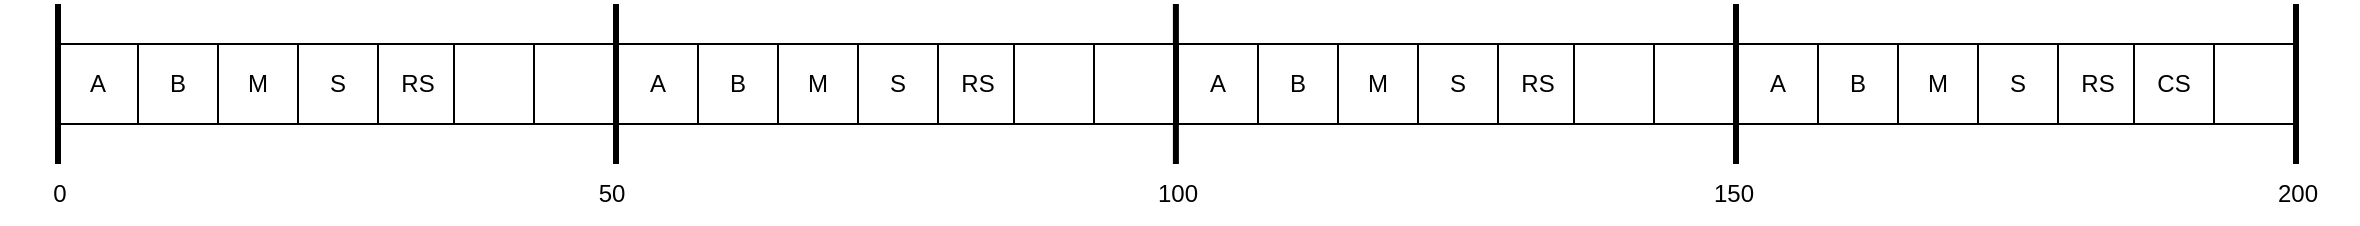 <mxfile version="20.5.1" type="device"><diagram id="0-p9OxanNakZbNzmGNpJ" name="Page-1"><mxGraphModel dx="1673" dy="842" grid="1" gridSize="10" guides="1" tooltips="1" connect="1" arrows="1" fold="1" page="1" pageScale="1" pageWidth="850" pageHeight="1100" math="0" shadow="0"><root><mxCell id="0"/><mxCell id="1" parent="0"/><mxCell id="i9zEavQtKPm1DdgbwSPk-5" value="B" style="rounded=0;whiteSpace=wrap;html=1;" parent="1" vertex="1"><mxGeometry x="119" y="320" width="40" height="40" as="geometry"/></mxCell><mxCell id="i9zEavQtKPm1DdgbwSPk-7" value="A" style="rounded=0;whiteSpace=wrap;html=1;" parent="1" vertex="1"><mxGeometry x="79" y="320" width="40" height="40" as="geometry"/></mxCell><mxCell id="i9zEavQtKPm1DdgbwSPk-9" value="" style="endArrow=none;html=1;rounded=0;strokeWidth=3;strokeColor=default;" parent="1" edge="1"><mxGeometry width="50" height="50" relative="1" as="geometry"><mxPoint x="358" y="300" as="sourcePoint"/><mxPoint x="358" y="380" as="targetPoint"/></mxGeometry></mxCell><mxCell id="i9zEavQtKPm1DdgbwSPk-13" value="50" style="text;html=1;strokeColor=none;fillColor=none;align=center;verticalAlign=middle;whiteSpace=wrap;rounded=0;" parent="1" vertex="1"><mxGeometry x="326" y="380" width="60" height="30" as="geometry"/></mxCell><mxCell id="i9zEavQtKPm1DdgbwSPk-10" value="" style="endArrow=none;html=1;rounded=0;strokeWidth=3;strokeColor=default;" parent="1" edge="1"><mxGeometry width="50" height="50" relative="1" as="geometry"><mxPoint x="637.95" y="300" as="sourcePoint"/><mxPoint x="637.95" y="380" as="targetPoint"/></mxGeometry></mxCell><mxCell id="i9zEavQtKPm1DdgbwSPk-11" value="" style="endArrow=none;html=1;rounded=0;strokeWidth=3;strokeColor=default;" parent="1" edge="1"><mxGeometry width="50" height="50" relative="1" as="geometry"><mxPoint x="918" y="300" as="sourcePoint"/><mxPoint x="918" y="380" as="targetPoint"/></mxGeometry></mxCell><mxCell id="i9zEavQtKPm1DdgbwSPk-14" value="100" style="text;html=1;strokeColor=none;fillColor=none;align=center;verticalAlign=middle;whiteSpace=wrap;rounded=0;" parent="1" vertex="1"><mxGeometry x="609" y="380" width="60" height="30" as="geometry"/></mxCell><mxCell id="i9zEavQtKPm1DdgbwSPk-15" value="150" style="text;html=1;strokeColor=none;fillColor=none;align=center;verticalAlign=middle;whiteSpace=wrap;rounded=0;" parent="1" vertex="1"><mxGeometry x="887" y="380" width="60" height="30" as="geometry"/></mxCell><mxCell id="i9zEavQtKPm1DdgbwSPk-16" value="200" style="text;html=1;strokeColor=none;fillColor=none;align=center;verticalAlign=middle;whiteSpace=wrap;rounded=0;" parent="1" vertex="1"><mxGeometry x="1169" y="380" width="60" height="30" as="geometry"/></mxCell><mxCell id="i9zEavQtKPm1DdgbwSPk-18" value="" style="endArrow=none;html=1;rounded=0;strokeWidth=3;strokeColor=default;" parent="1" edge="1"><mxGeometry width="50" height="50" relative="1" as="geometry"><mxPoint x="79" y="300" as="sourcePoint"/><mxPoint x="79" y="380" as="targetPoint"/></mxGeometry></mxCell><mxCell id="i9zEavQtKPm1DdgbwSPk-17" value="" style="endArrow=none;html=1;rounded=0;strokeWidth=3;strokeColor=default;" parent="1" edge="1"><mxGeometry width="50" height="50" relative="1" as="geometry"><mxPoint x="1198" y="300" as="sourcePoint"/><mxPoint x="1198" y="380" as="targetPoint"/></mxGeometry></mxCell><mxCell id="i9zEavQtKPm1DdgbwSPk-19" value="0" style="text;html=1;strokeColor=none;fillColor=none;align=center;verticalAlign=middle;whiteSpace=wrap;rounded=0;" parent="1" vertex="1"><mxGeometry x="50" y="380" width="60" height="30" as="geometry"/></mxCell><mxCell id="i9zEavQtKPm1DdgbwSPk-21" value="M" style="rounded=0;whiteSpace=wrap;html=1;" parent="1" vertex="1"><mxGeometry x="159" y="320" width="40" height="40" as="geometry"/></mxCell><mxCell id="m5rLVfeTJ8ZVkZVHqS4Z-1" value="S" style="rounded=0;whiteSpace=wrap;html=1;" vertex="1" parent="1"><mxGeometry x="199" y="320" width="40" height="40" as="geometry"/></mxCell><mxCell id="m5rLVfeTJ8ZVkZVHqS4Z-2" value="RS" style="rounded=0;whiteSpace=wrap;html=1;" vertex="1" parent="1"><mxGeometry x="239" y="320" width="40" height="40" as="geometry"/></mxCell><mxCell id="m5rLVfeTJ8ZVkZVHqS4Z-3" value="" style="rounded=0;whiteSpace=wrap;html=1;" vertex="1" parent="1"><mxGeometry x="277" y="320" width="40" height="40" as="geometry"/></mxCell><mxCell id="m5rLVfeTJ8ZVkZVHqS4Z-4" value="B" style="rounded=0;whiteSpace=wrap;html=1;" vertex="1" parent="1"><mxGeometry x="399" y="320" width="40" height="40" as="geometry"/></mxCell><mxCell id="m5rLVfeTJ8ZVkZVHqS4Z-5" value="A" style="rounded=0;whiteSpace=wrap;html=1;" vertex="1" parent="1"><mxGeometry x="359" y="320" width="40" height="40" as="geometry"/></mxCell><mxCell id="m5rLVfeTJ8ZVkZVHqS4Z-6" value="M" style="rounded=0;whiteSpace=wrap;html=1;" vertex="1" parent="1"><mxGeometry x="439" y="320" width="40" height="40" as="geometry"/></mxCell><mxCell id="m5rLVfeTJ8ZVkZVHqS4Z-7" value="S" style="rounded=0;whiteSpace=wrap;html=1;" vertex="1" parent="1"><mxGeometry x="479" y="320" width="40" height="40" as="geometry"/></mxCell><mxCell id="m5rLVfeTJ8ZVkZVHqS4Z-8" value="RS" style="rounded=0;whiteSpace=wrap;html=1;" vertex="1" parent="1"><mxGeometry x="519" y="320" width="40" height="40" as="geometry"/></mxCell><mxCell id="m5rLVfeTJ8ZVkZVHqS4Z-9" value="" style="rounded=0;whiteSpace=wrap;html=1;" vertex="1" parent="1"><mxGeometry x="557" y="320" width="40" height="40" as="geometry"/></mxCell><mxCell id="m5rLVfeTJ8ZVkZVHqS4Z-10" value="" style="rounded=0;whiteSpace=wrap;html=1;" vertex="1" parent="1"><mxGeometry x="597" y="320" width="40" height="40" as="geometry"/></mxCell><mxCell id="m5rLVfeTJ8ZVkZVHqS4Z-11" value="" style="rounded=0;whiteSpace=wrap;html=1;" vertex="1" parent="1"><mxGeometry x="317" y="320" width="40" height="40" as="geometry"/></mxCell><mxCell id="m5rLVfeTJ8ZVkZVHqS4Z-12" value="B" style="rounded=0;whiteSpace=wrap;html=1;" vertex="1" parent="1"><mxGeometry x="679" y="320" width="40" height="40" as="geometry"/></mxCell><mxCell id="m5rLVfeTJ8ZVkZVHqS4Z-13" value="A" style="rounded=0;whiteSpace=wrap;html=1;" vertex="1" parent="1"><mxGeometry x="639" y="320" width="40" height="40" as="geometry"/></mxCell><mxCell id="m5rLVfeTJ8ZVkZVHqS4Z-14" value="M" style="rounded=0;whiteSpace=wrap;html=1;" vertex="1" parent="1"><mxGeometry x="719" y="320" width="40" height="40" as="geometry"/></mxCell><mxCell id="m5rLVfeTJ8ZVkZVHqS4Z-15" value="S" style="rounded=0;whiteSpace=wrap;html=1;" vertex="1" parent="1"><mxGeometry x="759" y="320" width="40" height="40" as="geometry"/></mxCell><mxCell id="m5rLVfeTJ8ZVkZVHqS4Z-16" value="RS" style="rounded=0;whiteSpace=wrap;html=1;" vertex="1" parent="1"><mxGeometry x="799" y="320" width="40" height="40" as="geometry"/></mxCell><mxCell id="m5rLVfeTJ8ZVkZVHqS4Z-17" value="" style="rounded=0;whiteSpace=wrap;html=1;" vertex="1" parent="1"><mxGeometry x="837" y="320" width="40" height="40" as="geometry"/></mxCell><mxCell id="m5rLVfeTJ8ZVkZVHqS4Z-18" value="" style="rounded=0;whiteSpace=wrap;html=1;" vertex="1" parent="1"><mxGeometry x="877" y="320" width="40" height="40" as="geometry"/></mxCell><mxCell id="m5rLVfeTJ8ZVkZVHqS4Z-19" value="B" style="rounded=0;whiteSpace=wrap;html=1;" vertex="1" parent="1"><mxGeometry x="959" y="320" width="40" height="40" as="geometry"/></mxCell><mxCell id="m5rLVfeTJ8ZVkZVHqS4Z-20" value="A" style="rounded=0;whiteSpace=wrap;html=1;" vertex="1" parent="1"><mxGeometry x="919" y="320" width="40" height="40" as="geometry"/></mxCell><mxCell id="m5rLVfeTJ8ZVkZVHqS4Z-21" value="M" style="rounded=0;whiteSpace=wrap;html=1;" vertex="1" parent="1"><mxGeometry x="999" y="320" width="40" height="40" as="geometry"/></mxCell><mxCell id="m5rLVfeTJ8ZVkZVHqS4Z-22" value="S" style="rounded=0;whiteSpace=wrap;html=1;" vertex="1" parent="1"><mxGeometry x="1039" y="320" width="40" height="40" as="geometry"/></mxCell><mxCell id="m5rLVfeTJ8ZVkZVHqS4Z-23" value="RS" style="rounded=0;whiteSpace=wrap;html=1;" vertex="1" parent="1"><mxGeometry x="1079" y="320" width="40" height="40" as="geometry"/></mxCell><mxCell id="m5rLVfeTJ8ZVkZVHqS4Z-24" value="CS" style="rounded=0;whiteSpace=wrap;html=1;" vertex="1" parent="1"><mxGeometry x="1117" y="320" width="40" height="40" as="geometry"/></mxCell><mxCell id="m5rLVfeTJ8ZVkZVHqS4Z-25" value="" style="rounded=0;whiteSpace=wrap;html=1;" vertex="1" parent="1"><mxGeometry x="1157" y="320" width="40" height="40" as="geometry"/></mxCell></root></mxGraphModel></diagram></mxfile>